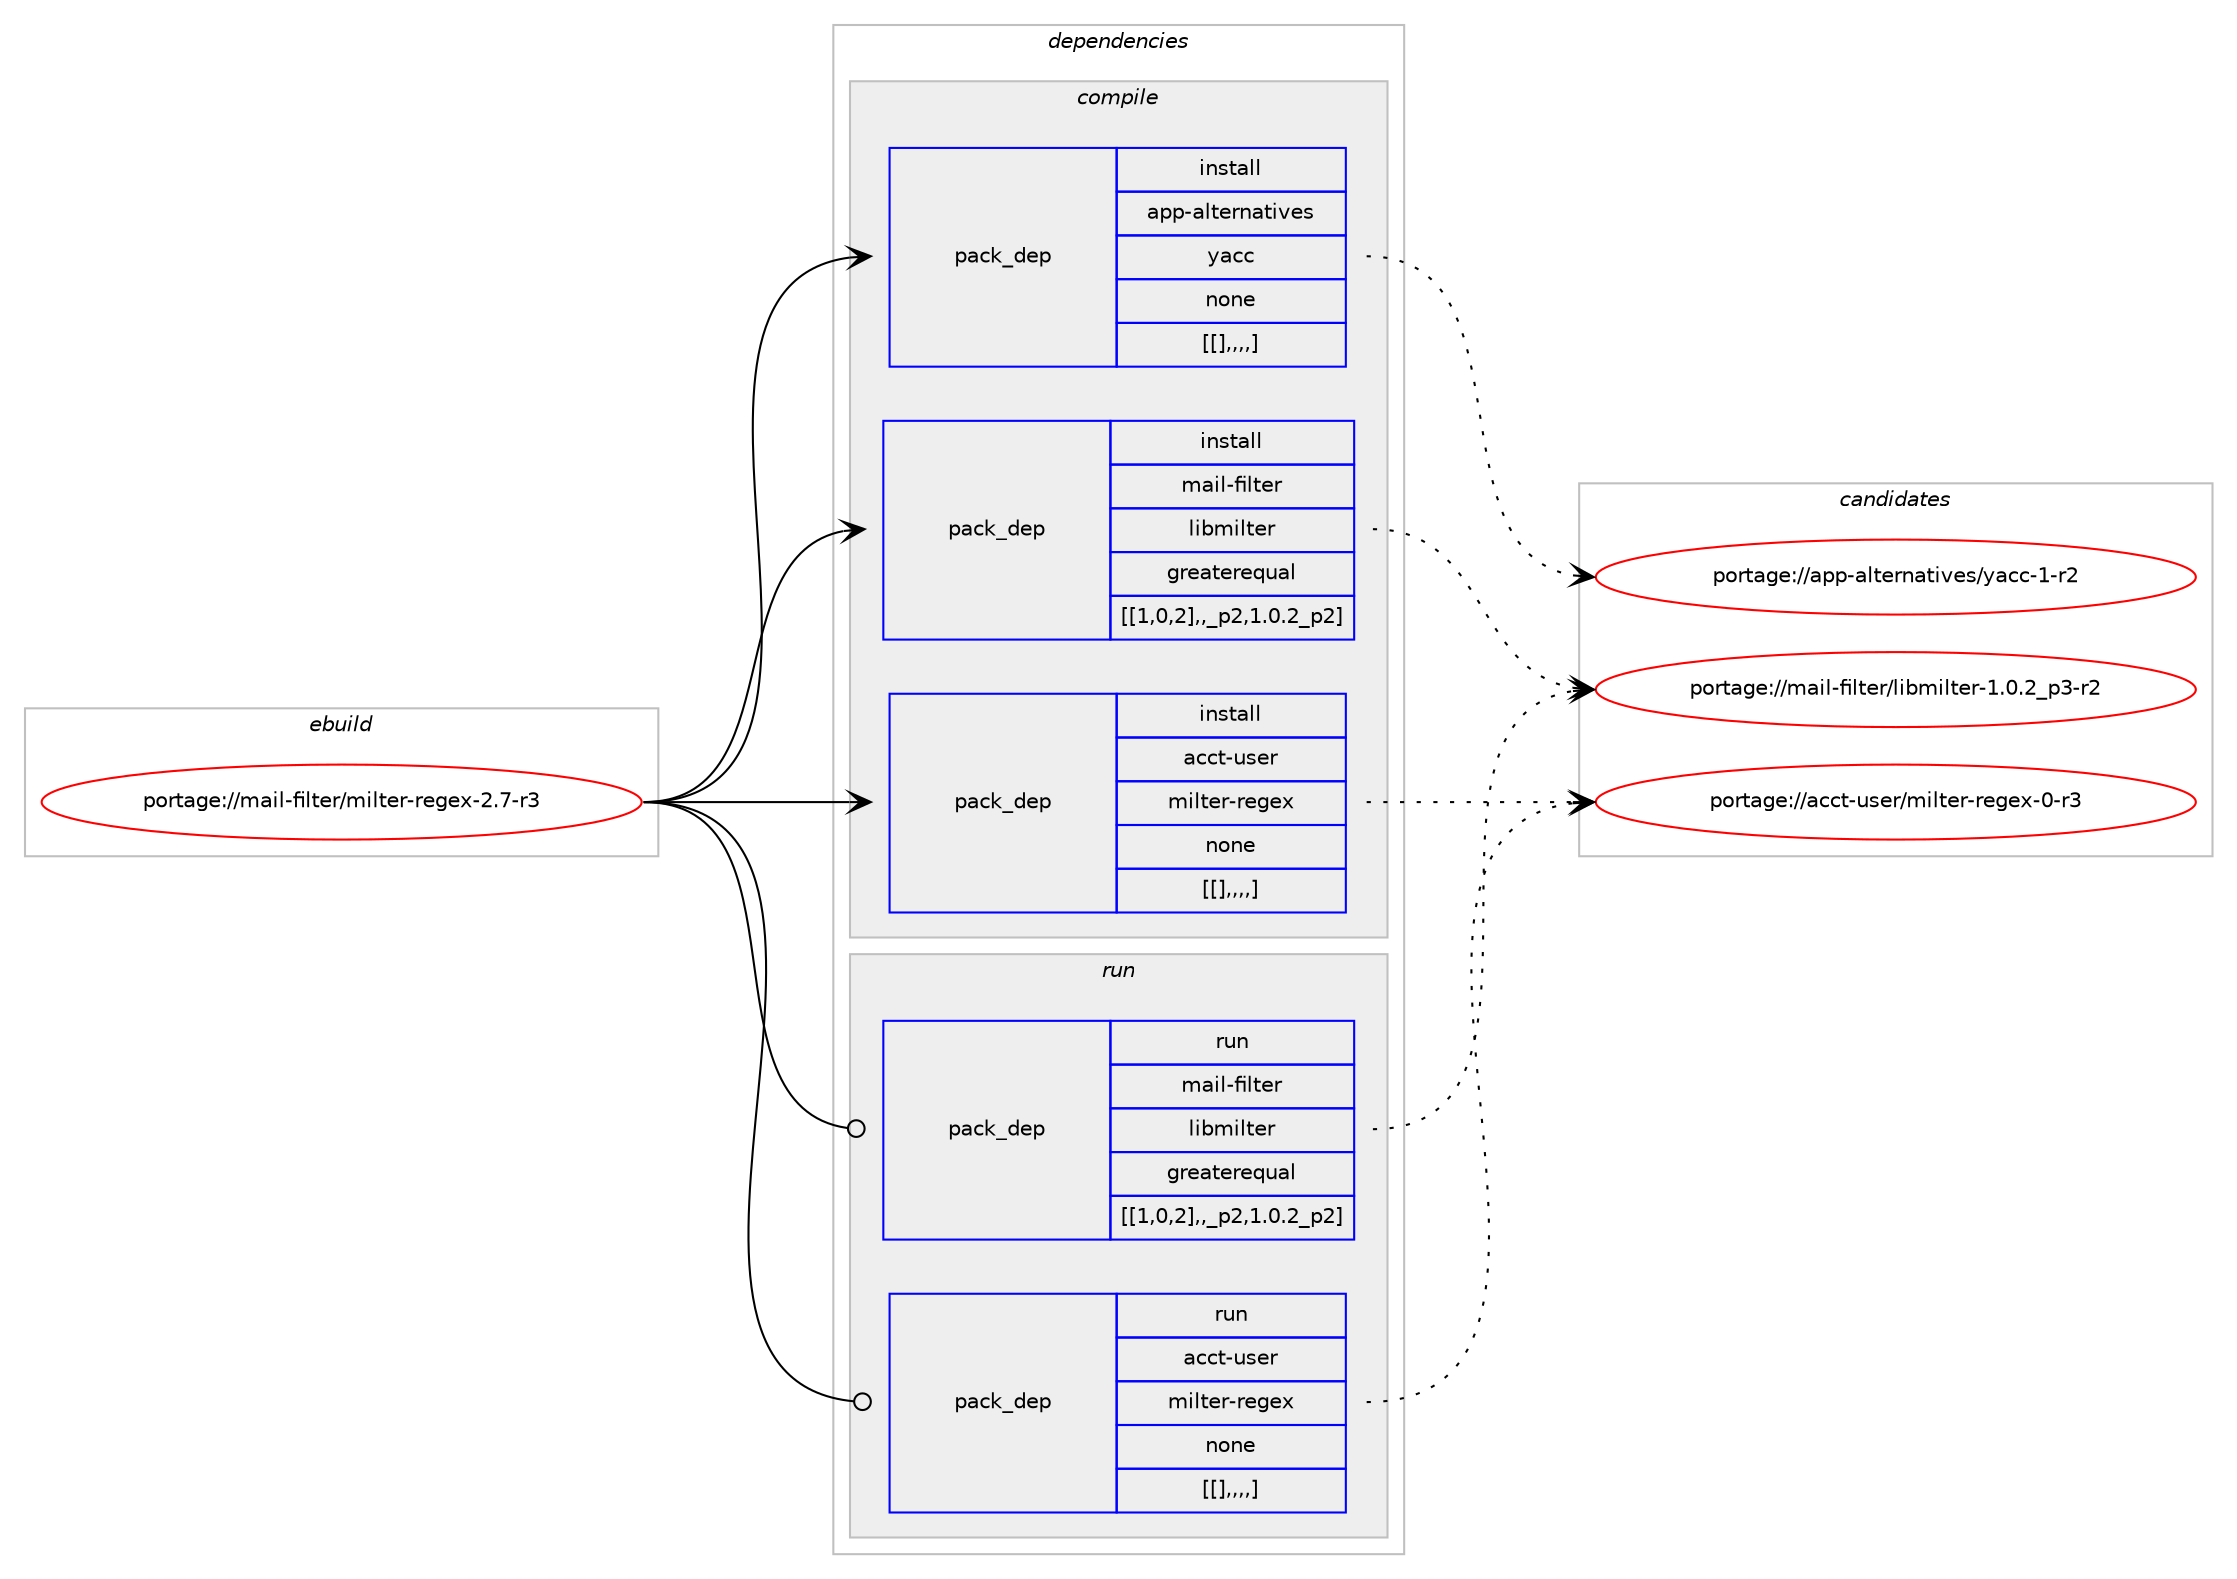digraph prolog {

# *************
# Graph options
# *************

newrank=true;
concentrate=true;
compound=true;
graph [rankdir=LR,fontname=Helvetica,fontsize=10,ranksep=1.5];#, ranksep=2.5, nodesep=0.2];
edge  [arrowhead=vee];
node  [fontname=Helvetica,fontsize=10];

# **********
# The ebuild
# **********

subgraph cluster_leftcol {
color=gray;
label=<<i>ebuild</i>>;
id [label="portage://mail-filter/milter-regex-2.7-r3", color=red, width=4, href="../mail-filter/milter-regex-2.7-r3.svg"];
}

# ****************
# The dependencies
# ****************

subgraph cluster_midcol {
color=gray;
label=<<i>dependencies</i>>;
subgraph cluster_compile {
fillcolor="#eeeeee";
style=filled;
label=<<i>compile</i>>;
subgraph pack217427 {
dependency292640 [label=<<TABLE BORDER="0" CELLBORDER="1" CELLSPACING="0" CELLPADDING="4" WIDTH="220"><TR><TD ROWSPAN="6" CELLPADDING="30">pack_dep</TD></TR><TR><TD WIDTH="110">install</TD></TR><TR><TD>acct-user</TD></TR><TR><TD>milter-regex</TD></TR><TR><TD>none</TD></TR><TR><TD>[[],,,,]</TD></TR></TABLE>>, shape=none, color=blue];
}
id:e -> dependency292640:w [weight=20,style="solid",arrowhead="vee"];
subgraph pack217428 {
dependency292641 [label=<<TABLE BORDER="0" CELLBORDER="1" CELLSPACING="0" CELLPADDING="4" WIDTH="220"><TR><TD ROWSPAN="6" CELLPADDING="30">pack_dep</TD></TR><TR><TD WIDTH="110">install</TD></TR><TR><TD>app-alternatives</TD></TR><TR><TD>yacc</TD></TR><TR><TD>none</TD></TR><TR><TD>[[],,,,]</TD></TR></TABLE>>, shape=none, color=blue];
}
id:e -> dependency292641:w [weight=20,style="solid",arrowhead="vee"];
subgraph pack217429 {
dependency292642 [label=<<TABLE BORDER="0" CELLBORDER="1" CELLSPACING="0" CELLPADDING="4" WIDTH="220"><TR><TD ROWSPAN="6" CELLPADDING="30">pack_dep</TD></TR><TR><TD WIDTH="110">install</TD></TR><TR><TD>mail-filter</TD></TR><TR><TD>libmilter</TD></TR><TR><TD>greaterequal</TD></TR><TR><TD>[[1,0,2],,_p2,1.0.2_p2]</TD></TR></TABLE>>, shape=none, color=blue];
}
id:e -> dependency292642:w [weight=20,style="solid",arrowhead="vee"];
}
subgraph cluster_compileandrun {
fillcolor="#eeeeee";
style=filled;
label=<<i>compile and run</i>>;
}
subgraph cluster_run {
fillcolor="#eeeeee";
style=filled;
label=<<i>run</i>>;
subgraph pack217430 {
dependency292643 [label=<<TABLE BORDER="0" CELLBORDER="1" CELLSPACING="0" CELLPADDING="4" WIDTH="220"><TR><TD ROWSPAN="6" CELLPADDING="30">pack_dep</TD></TR><TR><TD WIDTH="110">run</TD></TR><TR><TD>acct-user</TD></TR><TR><TD>milter-regex</TD></TR><TR><TD>none</TD></TR><TR><TD>[[],,,,]</TD></TR></TABLE>>, shape=none, color=blue];
}
id:e -> dependency292643:w [weight=20,style="solid",arrowhead="odot"];
subgraph pack217431 {
dependency292644 [label=<<TABLE BORDER="0" CELLBORDER="1" CELLSPACING="0" CELLPADDING="4" WIDTH="220"><TR><TD ROWSPAN="6" CELLPADDING="30">pack_dep</TD></TR><TR><TD WIDTH="110">run</TD></TR><TR><TD>mail-filter</TD></TR><TR><TD>libmilter</TD></TR><TR><TD>greaterequal</TD></TR><TR><TD>[[1,0,2],,_p2,1.0.2_p2]</TD></TR></TABLE>>, shape=none, color=blue];
}
id:e -> dependency292644:w [weight=20,style="solid",arrowhead="odot"];
}
}

# **************
# The candidates
# **************

subgraph cluster_choices {
rank=same;
color=gray;
label=<<i>candidates</i>>;

subgraph choice217427 {
color=black;
nodesep=1;
choice97999911645117115101114471091051081161011144511410110310112045484511451 [label="portage://acct-user/milter-regex-0-r3", color=red, width=4,href="../acct-user/milter-regex-0-r3.svg"];
dependency292640:e -> choice97999911645117115101114471091051081161011144511410110310112045484511451:w [style=dotted,weight="100"];
}
subgraph choice217428 {
color=black;
nodesep=1;
choice971121124597108116101114110971161051181011154712197999945494511450 [label="portage://app-alternatives/yacc-1-r2", color=red, width=4,href="../app-alternatives/yacc-1-r2.svg"];
dependency292641:e -> choice971121124597108116101114110971161051181011154712197999945494511450:w [style=dotted,weight="100"];
}
subgraph choice217429 {
color=black;
nodesep=1;
choice1099710510845102105108116101114471081059810910510811610111445494648465095112514511450 [label="portage://mail-filter/libmilter-1.0.2_p3-r2", color=red, width=4,href="../mail-filter/libmilter-1.0.2_p3-r2.svg"];
dependency292642:e -> choice1099710510845102105108116101114471081059810910510811610111445494648465095112514511450:w [style=dotted,weight="100"];
}
subgraph choice217430 {
color=black;
nodesep=1;
choice97999911645117115101114471091051081161011144511410110310112045484511451 [label="portage://acct-user/milter-regex-0-r3", color=red, width=4,href="../acct-user/milter-regex-0-r3.svg"];
dependency292643:e -> choice97999911645117115101114471091051081161011144511410110310112045484511451:w [style=dotted,weight="100"];
}
subgraph choice217431 {
color=black;
nodesep=1;
choice1099710510845102105108116101114471081059810910510811610111445494648465095112514511450 [label="portage://mail-filter/libmilter-1.0.2_p3-r2", color=red, width=4,href="../mail-filter/libmilter-1.0.2_p3-r2.svg"];
dependency292644:e -> choice1099710510845102105108116101114471081059810910510811610111445494648465095112514511450:w [style=dotted,weight="100"];
}
}

}

